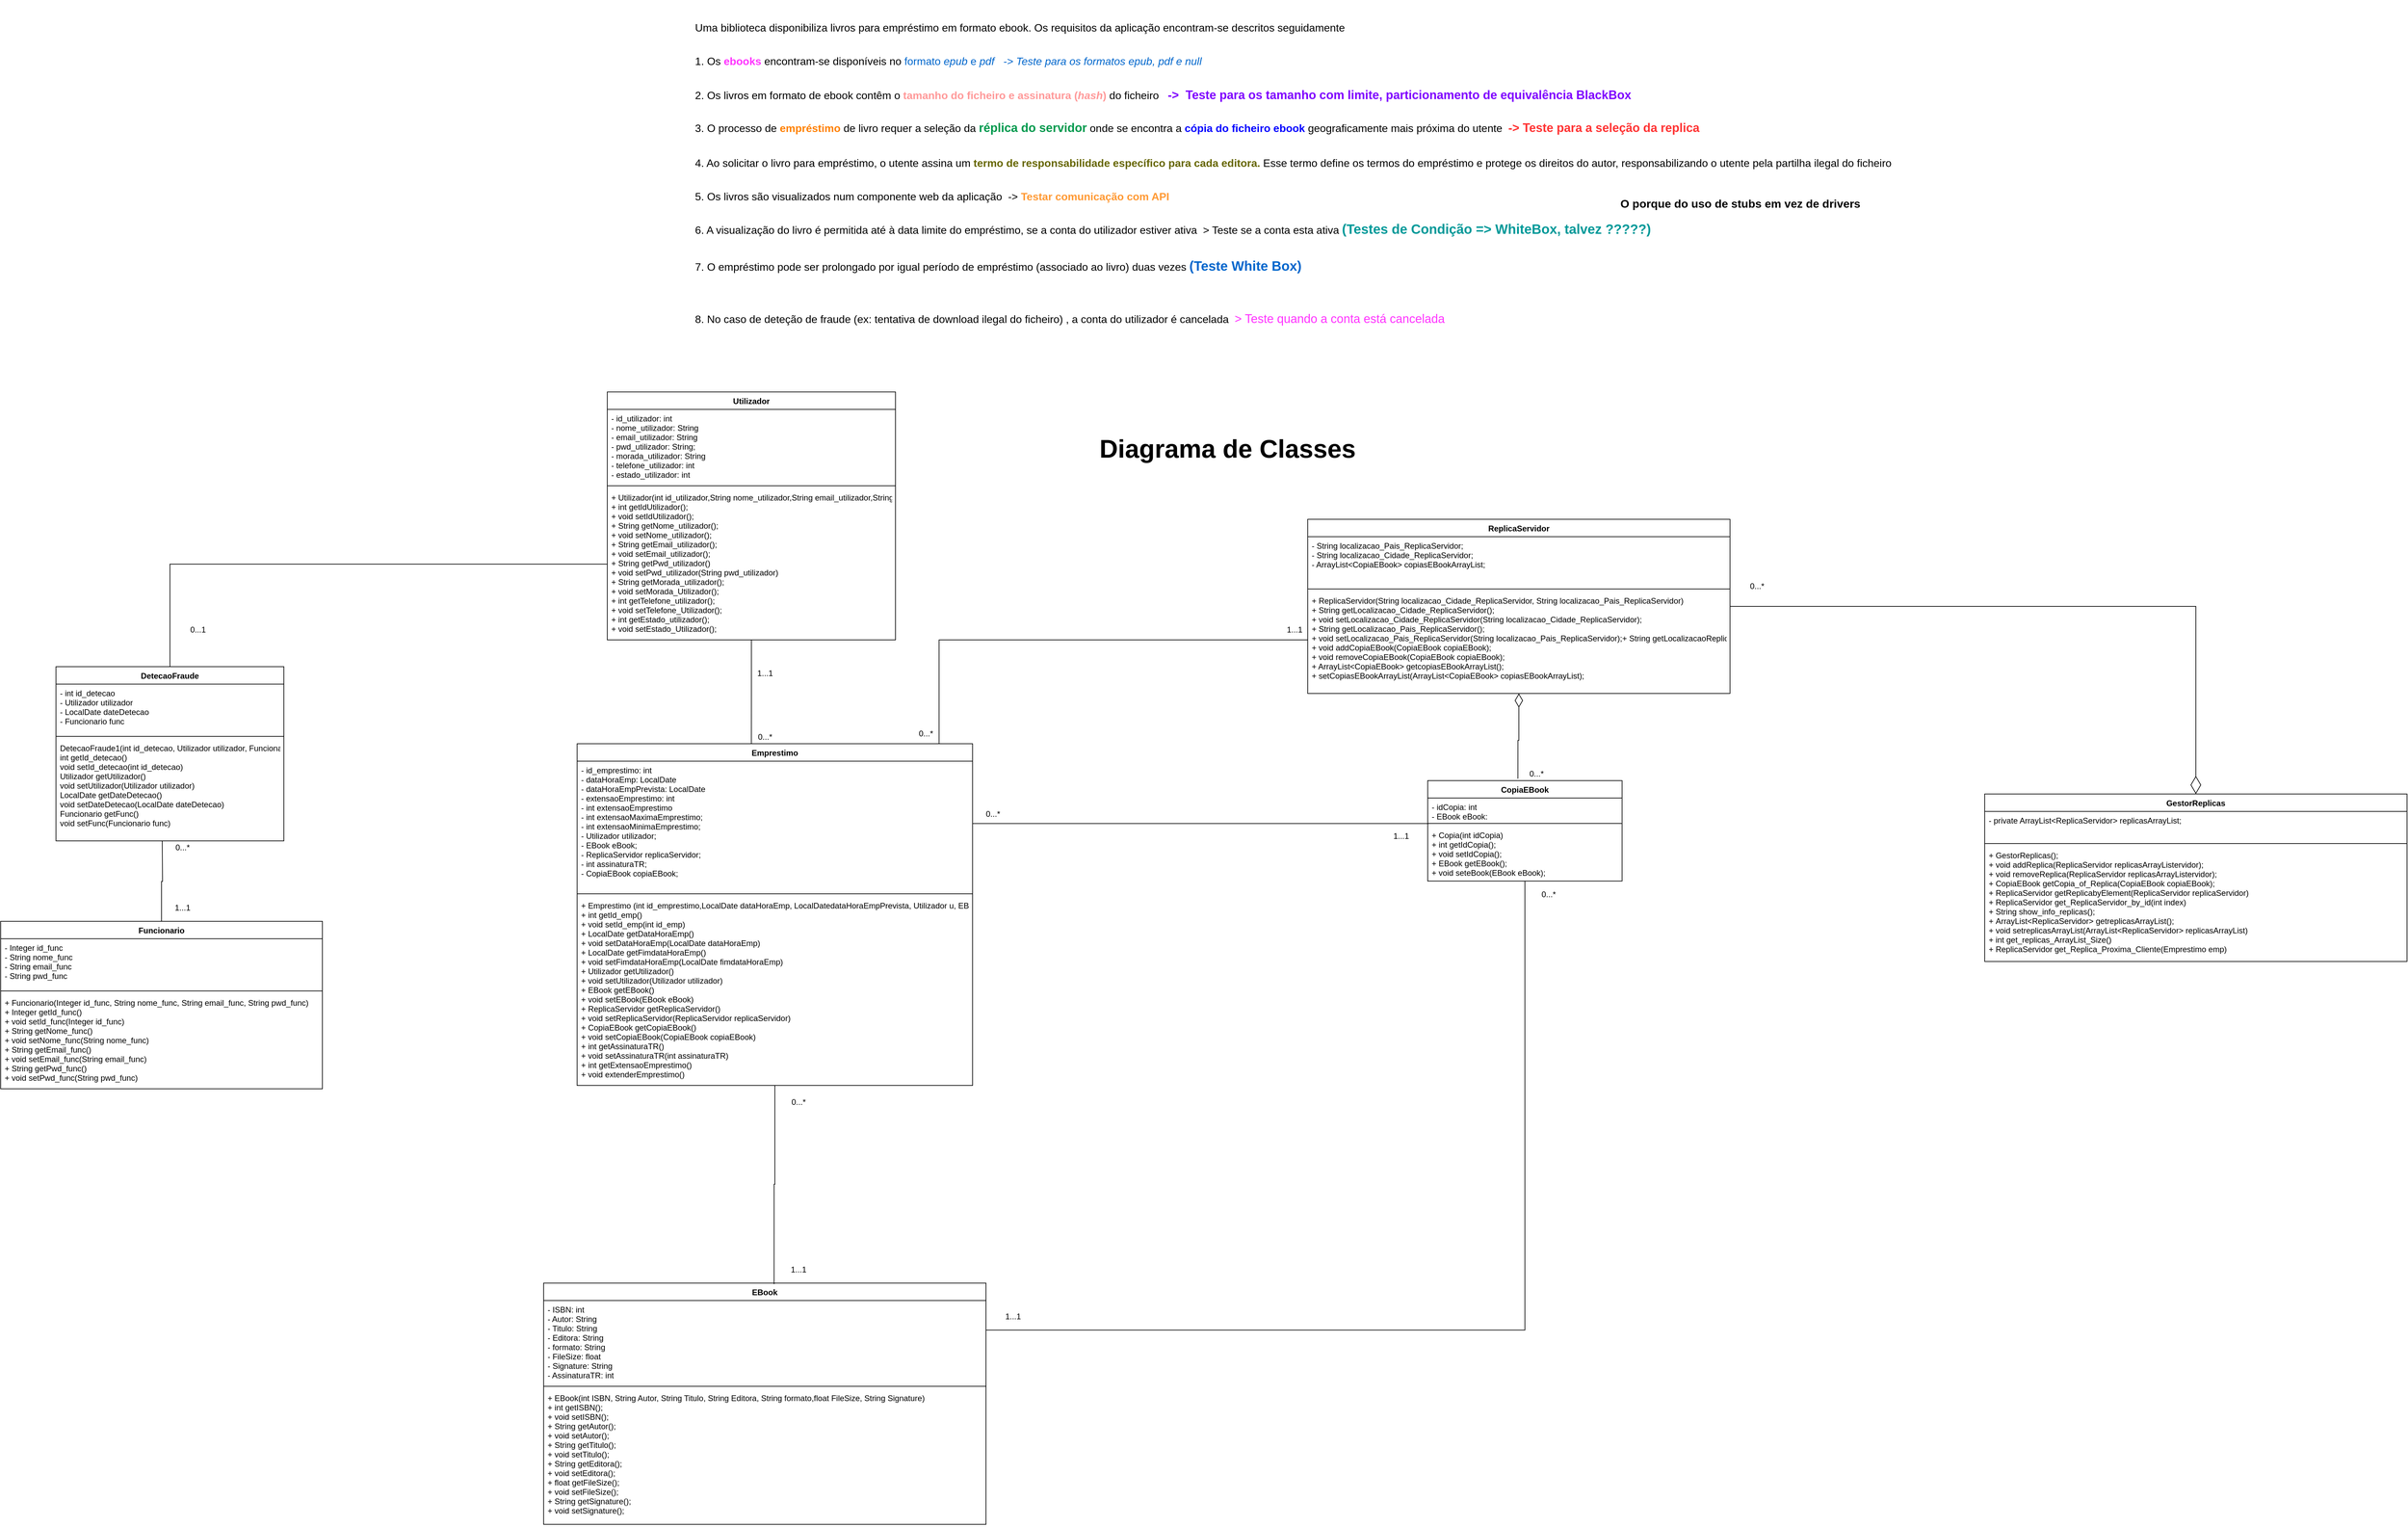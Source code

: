 <mxfile version="14.7.7" type="device" pages="2"><diagram id="e1P5OAuFYjS5_HMhGd5X" name="Diagrama_ES2"><mxGraphModel dx="1060" dy="1651" grid="1" gridSize="10" guides="1" tooltips="1" connect="1" arrows="1" fold="1" page="1" pageScale="1" pageWidth="827" pageHeight="1169" math="0" shadow="0"><root><mxCell id="2ADv_n3e7RuxznMd-BvN-0"/><mxCell id="2ADv_n3e7RuxznMd-BvN-1" parent="2ADv_n3e7RuxznMd-BvN-0"/><mxCell id="CU1xmpvul739WgURmn25-1" style="edgeStyle=orthogonalEdgeStyle;rounded=0;orthogonalLoop=1;jettySize=auto;html=1;entryX=0.586;entryY=0;entryDx=0;entryDy=0;entryPerimeter=0;endArrow=none;endFill=0;" parent="2ADv_n3e7RuxznMd-BvN-1" source="CU1xmpvul739WgURmn25-2" edge="1"><mxGeometry relative="1" as="geometry"><mxPoint x="1259.94" y="840" as="targetPoint"/></mxGeometry></mxCell><mxCell id="CU1xmpvul739WgURmn25-2" value="Utilizador" style="swimlane;fontStyle=1;align=center;verticalAlign=top;childLayout=stackLayout;horizontal=1;startSize=26;horizontalStack=0;resizeParent=1;resizeParentMax=0;resizeLast=0;collapsible=1;marginBottom=0;" parent="2ADv_n3e7RuxznMd-BvN-1" vertex="1"><mxGeometry x="1045" y="310" width="430" height="370" as="geometry"/></mxCell><mxCell id="CU1xmpvul739WgURmn25-3" value="- id_utilizador: int&#10;- nome_utilizador: String&#10;- email_utilizador: String&#10;- pwd_utilizador: String;&#10;- morada_utilizador: String&#10;- telefone_utilizador: int&#10;- estado_utilizador: int" style="text;strokeColor=none;fillColor=none;align=left;verticalAlign=top;spacingLeft=4;spacingRight=4;overflow=hidden;rotatable=0;points=[[0,0.5],[1,0.5]];portConstraint=eastwest;" parent="CU1xmpvul739WgURmn25-2" vertex="1"><mxGeometry y="26" width="430" height="110" as="geometry"/></mxCell><mxCell id="CU1xmpvul739WgURmn25-4" value="" style="line;strokeWidth=1;fillColor=none;align=left;verticalAlign=middle;spacingTop=-1;spacingLeft=3;spacingRight=3;rotatable=0;labelPosition=right;points=[];portConstraint=eastwest;" parent="CU1xmpvul739WgURmn25-2" vertex="1"><mxGeometry y="136" width="430" height="8" as="geometry"/></mxCell><mxCell id="CU1xmpvul739WgURmn25-5" value="+ Utilizador(int id_utilizador,String nome_utilizador,String email_utilizador,String morada_utilizador,String telefone_utilizador, String estado_utilizador)&#10;+ int getIdUtilizador();&#10;+ void setIdUtilizador();&#10;+ String getNome_utilizador();&#10;+ void setNome_utilizador();&#10;+ String getEmail_utilizador();&#10;+ void setEmail_utilizador();&#10;+ String getPwd_utilizador()&#10;+ void setPwd_utilizador(String pwd_utilizador)&#10;+ String getMorada_utilizador();&#10;+ void setMorada_Utilizador();&#10;+ int getTelefone_utilizador();&#10;+ void setTelefone_Utilizador();&#10;+ int getEstado_utilizador();&#10;+ void setEstado_Utilizador();" style="text;strokeColor=none;fillColor=none;align=left;verticalAlign=top;spacingLeft=4;spacingRight=4;overflow=hidden;rotatable=0;points=[[0,0.5],[1,0.5]];portConstraint=eastwest;" parent="CU1xmpvul739WgURmn25-2" vertex="1"><mxGeometry y="144" width="430" height="226" as="geometry"/></mxCell><mxCell id="CU1xmpvul739WgURmn25-20" value="EBook" style="swimlane;fontStyle=1;align=center;verticalAlign=top;childLayout=stackLayout;horizontal=1;startSize=26;horizontalStack=0;resizeParent=1;resizeParentMax=0;resizeLast=0;collapsible=1;marginBottom=0;" parent="2ADv_n3e7RuxznMd-BvN-1" vertex="1"><mxGeometry x="950" y="1640" width="660" height="360" as="geometry"/></mxCell><mxCell id="CU1xmpvul739WgURmn25-21" value="- ISBN: int&#10;- Autor: String&#10;- Titulo: String&#10;- Editora: String&#10;- formato: String&#10;- FileSize: float&#10;- Signature: String&#10;- AssinaturaTR: int" style="text;strokeColor=none;fillColor=none;align=left;verticalAlign=top;spacingLeft=4;spacingRight=4;overflow=hidden;rotatable=0;points=[[0,0.5],[1,0.5]];portConstraint=eastwest;" parent="CU1xmpvul739WgURmn25-20" vertex="1"><mxGeometry y="26" width="660" height="124" as="geometry"/></mxCell><mxCell id="CU1xmpvul739WgURmn25-22" value="" style="line;strokeWidth=1;fillColor=none;align=left;verticalAlign=middle;spacingTop=-1;spacingLeft=3;spacingRight=3;rotatable=0;labelPosition=right;points=[];portConstraint=eastwest;" parent="CU1xmpvul739WgURmn25-20" vertex="1"><mxGeometry y="150" width="660" height="8" as="geometry"/></mxCell><mxCell id="CU1xmpvul739WgURmn25-23" value="+ EBook(int ISBN, String Autor, String Titulo, String Editora, String formato,float FileSize, String Signature)&#10;+ int getISBN();&#10;+ void setISBN();&#10;+ String getAutor();&#10;+ void setAutor();&#10;+ String getTitulo();&#10;+ void setTitulo();&#10;+ String getEditora();&#10;+ void setEditora();&#10;+ float getFileSize();&#10;+ void setFileSize();&#10;+ String getSignature();&#10;+ void setSignature();&#10;&#10;&#10;&#10;" style="text;strokeColor=none;fillColor=none;align=left;verticalAlign=top;spacingLeft=4;spacingRight=4;overflow=hidden;rotatable=0;points=[[0,0.5],[1,0.5]];portConstraint=eastwest;" parent="CU1xmpvul739WgURmn25-20" vertex="1"><mxGeometry y="158" width="660" height="202" as="geometry"/></mxCell><mxCell id="Td7aj_Z_EZ06aN8qTs3b-18" style="edgeStyle=orthogonalEdgeStyle;rounded=0;orthogonalLoop=1;jettySize=auto;html=1;entryX=0.006;entryY=-0.047;entryDx=0;entryDy=0;entryPerimeter=0;endArrow=none;endFill=0;" parent="2ADv_n3e7RuxznMd-BvN-1" source="CU1xmpvul739WgURmn25-27" target="gcOUKQfUCoY4BoU-4Y7J-3" edge="1"><mxGeometry relative="1" as="geometry"><Array as="points"><mxPoint x="2134" y="955"/></Array></mxGeometry></mxCell><mxCell id="Td7aj_Z_EZ06aN8qTs3b-19" style="edgeStyle=orthogonalEdgeStyle;rounded=0;orthogonalLoop=1;jettySize=auto;html=1;entryX=0.521;entryY=0.004;entryDx=0;entryDy=0;entryPerimeter=0;endArrow=none;endFill=0;" parent="2ADv_n3e7RuxznMd-BvN-1" source="CU1xmpvul739WgURmn25-27" target="CU1xmpvul739WgURmn25-20" edge="1"><mxGeometry relative="1" as="geometry"/></mxCell><mxCell id="raOOwdnyjhGO9Z-qa5pz-0" style="edgeStyle=orthogonalEdgeStyle;rounded=0;orthogonalLoop=1;jettySize=auto;html=1;entryX=0;entryY=0.024;entryDx=0;entryDy=0;entryPerimeter=0;startArrow=none;startFill=0;endArrow=none;endFill=0;startSize=18;endSize=18;" parent="2ADv_n3e7RuxznMd-BvN-1" source="CU1xmpvul739WgURmn25-27" target="gcOUKQfUCoY4BoU-4Y7J-13" edge="1"><mxGeometry relative="1" as="geometry"><Array as="points"><mxPoint x="1540" y="680"/></Array></mxGeometry></mxCell><mxCell id="CU1xmpvul739WgURmn25-27" value="Emprestimo" style="swimlane;fontStyle=1;align=center;verticalAlign=top;childLayout=stackLayout;horizontal=1;startSize=26;horizontalStack=0;resizeParent=1;resizeParentMax=0;resizeLast=0;collapsible=1;marginBottom=0;" parent="2ADv_n3e7RuxznMd-BvN-1" vertex="1"><mxGeometry x="1000" y="835" width="590" height="510" as="geometry"/></mxCell><mxCell id="CU1xmpvul739WgURmn25-28" value="- id_emprestimo: int&#10;- dataHoraEmp: LocalDate&#10;- dataHoraEmpPrevista: LocalDate&#10;- extensaoEmprestimo: int&#10;- int extensaoEmprestimo&#10;- int extensaoMaximaEmprestimo;&#10;- int extensaoMinimaEmprestimo;&#10;- Utilizador utilizador;&#10;- EBook eBook;&#10;- ReplicaServidor replicaServidor;&#10;- int assinaturaTR;&#10;- CopiaEBook copiaEBook;" style="text;strokeColor=none;fillColor=none;align=left;verticalAlign=top;spacingLeft=4;spacingRight=4;overflow=hidden;rotatable=0;points=[[0,0.5],[1,0.5]];portConstraint=eastwest;" parent="CU1xmpvul739WgURmn25-27" vertex="1"><mxGeometry y="26" width="590" height="194" as="geometry"/></mxCell><mxCell id="CU1xmpvul739WgURmn25-29" value="" style="line;strokeWidth=1;fillColor=none;align=left;verticalAlign=middle;spacingTop=-1;spacingLeft=3;spacingRight=3;rotatable=0;labelPosition=right;points=[];portConstraint=eastwest;" parent="CU1xmpvul739WgURmn25-27" vertex="1"><mxGeometry y="220" width="590" height="8" as="geometry"/></mxCell><mxCell id="CU1xmpvul739WgURmn25-30" value="+ Emprestimo (int id_emprestimo,LocalDate dataHoraEmp, LocalDatedataHoraEmpPrevista, Utilizador u, EBook ebook, int assinaturaTR)&#10;+ int getId_emp()&#10;+ void setId_emp(int id_emp)&#10;+ LocalDate getDataHoraEmp()&#10;+ void setDataHoraEmp(LocalDate dataHoraEmp)&#10;+ LocalDate getFimdataHoraEmp()&#10;+ void setFimdataHoraEmp(LocalDate fimdataHoraEmp)&#10;+ Utilizador getUtilizador()&#10;+ void setUtilizador(Utilizador utilizador)&#10;+ EBook getEBook()&#10;+ void setEBook(EBook eBook)&#10;+ ReplicaServidor getReplicaServidor()&#10;+ void setReplicaServidor(ReplicaServidor replicaServidor)&#10;+ CopiaEBook getCopiaEBook()&#10;+ void setCopiaEBook(CopiaEBook copiaEBook)&#10;+ int getAssinaturaTR()&#10;+ void setAssinaturaTR(int assinaturaTR)&#10;+ int getExtensaoEmprestimo()&#10;+ void extenderEmprestimo()" style="text;strokeColor=none;fillColor=none;align=left;verticalAlign=top;spacingLeft=4;spacingRight=4;overflow=hidden;rotatable=0;points=[[0,0.5],[1,0.5]];portConstraint=eastwest;" parent="CU1xmpvul739WgURmn25-27" vertex="1"><mxGeometry y="228" width="590" height="282" as="geometry"/></mxCell><mxCell id="CU1xmpvul739WgURmn25-61" value="1...1" style="text;html=1;align=center;verticalAlign=middle;resizable=0;points=[];autosize=1;strokeColor=none;" parent="2ADv_n3e7RuxznMd-BvN-1" vertex="1"><mxGeometry x="1260" y="720" width="40" height="20" as="geometry"/></mxCell><mxCell id="CU1xmpvul739WgURmn25-62" value="0...*" style="text;html=1;align=center;verticalAlign=middle;resizable=0;points=[];autosize=1;strokeColor=none;" parent="2ADv_n3e7RuxznMd-BvN-1" vertex="1"><mxGeometry x="1260" y="815" width="40" height="20" as="geometry"/></mxCell><mxCell id="CU1xmpvul739WgURmn25-81" value="&lt;font size=&quot;1&quot;&gt;&lt;b style=&quot;font-size: 38px&quot;&gt;Diagrama de Classes&lt;/b&gt;&lt;/font&gt;" style="text;html=1;align=center;verticalAlign=middle;resizable=0;points=[];autosize=1;strokeColor=none;" parent="2ADv_n3e7RuxznMd-BvN-1" vertex="1"><mxGeometry x="1770" y="380" width="400" height="30" as="geometry"/></mxCell><mxCell id="CU1xmpvul739WgURmn25-92" value="&lt;p style=&quot;text-align: justify ; font-family: &amp;#34;nunito&amp;#34; , sans-serif ; padding-top: 15px ; font-size: medium&quot;&gt;Uma biblioteca disponibiliza livros para empréstimo em formato ebook. Os requisitos da aplicação encontram-se descritos seguidamente&lt;/p&gt;&lt;p style=&quot;text-align: justify ; font-family: &amp;#34;nunito&amp;#34; , sans-serif ; padding-top: 15px ; font-size: medium&quot;&gt;1. Os &lt;b&gt;&lt;font color=&quot;#ff33ff&quot;&gt;ebooks &lt;/font&gt;&lt;/b&gt;encontram-se disponíveis no &lt;font color=&quot;#0066cc&quot;&gt;formato&amp;nbsp;&lt;em style=&quot;text-align: center&quot;&gt;epub&lt;/em&gt;&amp;nbsp;e&amp;nbsp;&lt;em style=&quot;text-align: center&quot;&gt;pdf&amp;nbsp; &amp;nbsp;-&amp;gt; Teste para os formatos epub, pdf e null&lt;/em&gt;&lt;/font&gt;&lt;/p&gt;&lt;p style=&quot;text-align: justify ; font-family: &amp;#34;nunito&amp;#34; , sans-serif ; padding-top: 15px&quot;&gt;&lt;font size=&quot;3&quot;&gt;2. Os livros em formato de ebook contêm o&lt;/font&gt;&lt;font color=&quot;#ff9999&quot; style=&quot;font-size: medium&quot;&gt;&lt;b&gt; tamanho do ficheiro e assinatura (&lt;em style=&quot;text-align: center&quot;&gt;hash&lt;/em&gt;)&lt;/b&gt;&lt;/font&gt;&lt;font size=&quot;3&quot;&gt; do ficheiro&amp;nbsp; &amp;nbsp;&lt;/font&gt;&lt;font size=&quot;1&quot; color=&quot;#7f00ff&quot;&gt;&lt;b style=&quot;font-size: 18px&quot;&gt;-&amp;gt;&amp;nbsp; Teste para os tamanho com limite, particionamento de equivalência BlackBox&amp;nbsp;&lt;/b&gt;&lt;/font&gt;&lt;/p&gt;&lt;p style=&quot;text-align: justify ; padding-top: 15px&quot;&gt;&lt;font size=&quot;3&quot; style=&quot;font-family: &amp;#34;nunito&amp;#34; , sans-serif&quot;&gt;3. O processo de &lt;b&gt;&lt;font color=&quot;#ff8000&quot;&gt;empréstimo &lt;/font&gt;&lt;/b&gt;de livro requer a seleção da &lt;/font&gt;&lt;b style=&quot;font-family: &amp;#34;nunito&amp;#34; , sans-serif&quot;&gt;&lt;font style=&quot;font-size: 18px&quot; color=&quot;#00994d&quot;&gt;réplica do servidor&lt;/font&gt;&lt;/b&gt;&lt;font size=&quot;3&quot; style=&quot;font-family: &amp;#34;nunito&amp;#34; , sans-serif&quot;&gt; onde se encontra a &lt;/font&gt;&lt;b style=&quot;font-family: &amp;#34;nunito&amp;#34; , sans-serif ; font-size: medium&quot;&gt;&lt;font color=&quot;#0000ff&quot;&gt;cópia do ficheiro ebook&lt;/font&gt;&lt;/b&gt;&lt;font face=&quot;nunito, sans-serif&quot;&gt;&lt;font size=&quot;3&quot;&gt; geograficamente mais próxima do utente&amp;nbsp; &lt;/font&gt;&lt;font color=&quot;#ff3333&quot; size=&quot;1&quot;&gt;&lt;b style=&quot;font-size: 18px&quot;&gt;-&amp;gt; Teste para a seleção&amp;nbsp;da replica&lt;/b&gt;&lt;/font&gt;&lt;/font&gt;&lt;/p&gt;&lt;p style=&quot;text-align: justify ; font-family: &amp;#34;nunito&amp;#34; , sans-serif ; padding-top: 15px ; font-size: medium&quot;&gt;4. Ao solicitar o livro para empréstimo, o utente assina um &lt;b&gt;&lt;font color=&quot;#666600&quot;&gt;termo de responsabilidade específico para cada editora.&lt;/font&gt;&lt;/b&gt;&amp;nbsp;&lt;span&gt;Esse termo define os termos do empréstimo e protege os direitos do autor, responsabilizando o utente pela partilha ilegal do ficheiro&lt;/span&gt;&lt;/p&gt;&lt;p style=&quot;text-align: justify ; padding-top: 15px&quot;&gt;&lt;font face=&quot;nunito, sans-serif&quot; size=&quot;3&quot;&gt;5. Os livros são visualizados num componente web da aplicação&amp;nbsp; -&amp;gt; &lt;/font&gt;&lt;font color=&quot;#ff9933&quot;&gt;&lt;font face=&quot;nunito, sans-serif&quot; size=&quot;3&quot;&gt;&lt;b&gt;Testar comunicação&amp;nbsp;com API&lt;/b&gt;&lt;/font&gt;&lt;/font&gt;&lt;/p&gt;&lt;p style=&quot;text-align: justify ; padding-top: 15px&quot;&gt;&lt;font size=&quot;3&quot; style=&quot;font-family: &amp;#34;nunito&amp;#34; , sans-serif&quot;&gt;6. A visualização do livro é permitida até à data limite do empréstimo, se a conta do utilizador estiver ativa&amp;nbsp; &amp;gt; Teste se a conta esta ativa&amp;nbsp;&lt;/font&gt;&lt;font color=&quot;#009999&quot;&gt;&lt;span style=&quot;font-family: &amp;#34;nunito&amp;#34; , sans-serif ; font-size: 20px&quot;&gt;&lt;b&gt;(Testes de &lt;/b&gt;&lt;/span&gt;&lt;font face=&quot;nunito, sans-serif&quot;&gt;&lt;span style=&quot;font-size: 20px&quot;&gt;&lt;b&gt;Condição =&amp;gt; WhiteBox, talvez ?????&lt;/b&gt;&lt;/span&gt;&lt;/font&gt;&lt;span style=&quot;font-family: &amp;#34;nunito&amp;#34; , sans-serif ; font-size: 20px&quot;&gt;&lt;b&gt;)&lt;/b&gt;&lt;/span&gt;&lt;/font&gt;&lt;/p&gt;&lt;p style=&quot;text-align: justify ; font-family: &amp;#34;nunito&amp;#34; , sans-serif ; padding-top: 15px ; font-size: medium&quot;&gt;7. O empréstimo pode ser prolongado por igual período de empréstimo (associado ao livro) duas vezes &lt;font color=&quot;#0066cc&quot; style=&quot;font-size: 20px&quot;&gt;&lt;b&gt;(Teste White Box)&lt;/b&gt;&lt;/font&gt;&lt;/p&gt;&lt;br&gt;&lt;p style=&quot;text-align: justify ; font-family: &amp;#34;nunito&amp;#34; , sans-serif ; padding-top: 15px&quot;&gt;&lt;font size=&quot;3&quot;&gt;8. No caso de deteção de fraude (ex: tentativa de download ilegal do ficheiro) , a conta do utilizador é cancelada&amp;nbsp; &lt;/font&gt;&lt;font color=&quot;#ff33ff&quot; style=&quot;font-size: 18px&quot;&gt;&amp;gt; Teste quando a conta está cancelada&lt;/font&gt;&lt;/p&gt;" style="text;html=1;align=center;verticalAlign=middle;resizable=0;points=[];autosize=1;strokeColor=none;" parent="2ADv_n3e7RuxznMd-BvN-1" vertex="1"><mxGeometry x="1168" y="-250" width="1800" height="450" as="geometry"/></mxCell><mxCell id="Td7aj_Z_EZ06aN8qTs3b-17" style="edgeStyle=orthogonalEdgeStyle;rounded=0;orthogonalLoop=1;jettySize=auto;html=1;entryX=1;entryY=0.356;entryDx=0;entryDy=0;entryPerimeter=0;endArrow=none;endFill=0;" parent="2ADv_n3e7RuxznMd-BvN-1" source="gcOUKQfUCoY4BoU-4Y7J-0" target="CU1xmpvul739WgURmn25-21" edge="1"><mxGeometry relative="1" as="geometry"/></mxCell><mxCell id="gcOUKQfUCoY4BoU-4Y7J-0" value="CopiaEBook" style="swimlane;fontStyle=1;align=center;verticalAlign=top;childLayout=stackLayout;horizontal=1;startSize=26;horizontalStack=0;resizeParent=1;resizeParentMax=0;resizeLast=0;collapsible=1;marginBottom=0;" parent="2ADv_n3e7RuxznMd-BvN-1" vertex="1"><mxGeometry x="2269" y="890" width="290" height="150" as="geometry"/></mxCell><mxCell id="gcOUKQfUCoY4BoU-4Y7J-1" value="- idCopia: int&#10;- EBook eBook:" style="text;strokeColor=none;fillColor=none;align=left;verticalAlign=top;spacingLeft=4;spacingRight=4;overflow=hidden;rotatable=0;points=[[0,0.5],[1,0.5]];portConstraint=eastwest;" parent="gcOUKQfUCoY4BoU-4Y7J-0" vertex="1"><mxGeometry y="26" width="290" height="34" as="geometry"/></mxCell><mxCell id="gcOUKQfUCoY4BoU-4Y7J-2" value="" style="line;strokeWidth=1;fillColor=none;align=left;verticalAlign=middle;spacingTop=-1;spacingLeft=3;spacingRight=3;rotatable=0;labelPosition=right;points=[];portConstraint=eastwest;" parent="gcOUKQfUCoY4BoU-4Y7J-0" vertex="1"><mxGeometry y="60" width="290" height="8" as="geometry"/></mxCell><mxCell id="gcOUKQfUCoY4BoU-4Y7J-3" value="+ Copia(int idCopia)&#10;+ int getIdCopia();&#10;+ void setIdCopia();&#10;+ EBook getEBook();&#10;+ void seteBook(EBook eBook);&#10;&#10;" style="text;strokeColor=none;fillColor=none;align=left;verticalAlign=top;spacingLeft=4;spacingRight=4;overflow=hidden;rotatable=0;points=[[0,0.5],[1,0.5]];portConstraint=eastwest;" parent="gcOUKQfUCoY4BoU-4Y7J-0" vertex="1"><mxGeometry y="68" width="290" height="82" as="geometry"/></mxCell><mxCell id="FLUBurAlCHTW0f0f6RbY-8" style="edgeStyle=orthogonalEdgeStyle;rounded=0;orthogonalLoop=1;jettySize=auto;html=1;entryX=0.464;entryY=-0.018;entryDx=0;entryDy=0;entryPerimeter=0;endArrow=none;endFill=0;startArrow=diamondThin;startFill=0;endSize=18;startSize=18;" parent="2ADv_n3e7RuxznMd-BvN-1" source="gcOUKQfUCoY4BoU-4Y7J-10" target="gcOUKQfUCoY4BoU-4Y7J-0" edge="1"><mxGeometry relative="1" as="geometry"/></mxCell><mxCell id="3jXGTM6oIbsfFtT2gLZR-4" style="edgeStyle=orthogonalEdgeStyle;rounded=0;orthogonalLoop=1;jettySize=auto;html=1;endArrow=diamondThin;endFill=0;endSize=24;" parent="2ADv_n3e7RuxznMd-BvN-1" source="gcOUKQfUCoY4BoU-4Y7J-10" target="3jXGTM6oIbsfFtT2gLZR-0" edge="1"><mxGeometry relative="1" as="geometry"/></mxCell><mxCell id="gcOUKQfUCoY4BoU-4Y7J-10" value="ReplicaServidor" style="swimlane;fontStyle=1;align=center;verticalAlign=top;childLayout=stackLayout;horizontal=1;startSize=26;horizontalStack=0;resizeParent=1;resizeParentMax=0;resizeLast=0;collapsible=1;marginBottom=0;" parent="2ADv_n3e7RuxznMd-BvN-1" vertex="1"><mxGeometry x="2090" y="500" width="630" height="260" as="geometry"/></mxCell><mxCell id="gcOUKQfUCoY4BoU-4Y7J-11" value="- String localizacao_Pais_ReplicaServidor;&#10;- String localizacao_Cidade_ReplicaServidor;&#10;- ArrayList&lt;CopiaEBook&gt; copiasEBookArrayList;" style="text;strokeColor=none;fillColor=none;align=left;verticalAlign=top;spacingLeft=4;spacingRight=4;overflow=hidden;rotatable=0;points=[[0,0.5],[1,0.5]];portConstraint=eastwest;" parent="gcOUKQfUCoY4BoU-4Y7J-10" vertex="1"><mxGeometry y="26" width="630" height="74" as="geometry"/></mxCell><mxCell id="gcOUKQfUCoY4BoU-4Y7J-12" value="" style="line;strokeWidth=1;fillColor=none;align=left;verticalAlign=middle;spacingTop=-1;spacingLeft=3;spacingRight=3;rotatable=0;labelPosition=right;points=[];portConstraint=eastwest;" parent="gcOUKQfUCoY4BoU-4Y7J-10" vertex="1"><mxGeometry y="100" width="630" height="8" as="geometry"/></mxCell><mxCell id="gcOUKQfUCoY4BoU-4Y7J-13" value="+ ReplicaServidor(String localizacao_Cidade_ReplicaServidor, String localizacao_Pais_ReplicaServidor)&#10;+ String getLocalizacao_Cidade_ReplicaServidor();&#10;+ void setLocalizacao_Cidade_ReplicaServidor(String localizacao_Cidade_ReplicaServidor);&#10;+ String getLocalizacao_Pais_ReplicaServidor();&#10;+ void setLocalizacao_Pais_ReplicaServidor(String localizacao_Pais_ReplicaServidor);+ String getLocalizacaoReplica();&#10;+ void addCopiaEBook(CopiaEBook copiaEBook);&#10;+ void removeCopiaEBook(CopiaEBook copiaEBook);&#10;+ ArrayList&lt;CopiaEBook&gt; getcopiasEBookArrayList();&#10;+ setCopiasEBookArrayList(ArrayList&lt;CopiaEBook&gt; copiasEBookArrayList);" style="text;strokeColor=none;fillColor=none;align=left;verticalAlign=top;spacingLeft=4;spacingRight=4;overflow=hidden;rotatable=0;points=[[0,0.5],[1,0.5]];portConstraint=eastwest;" parent="gcOUKQfUCoY4BoU-4Y7J-10" vertex="1"><mxGeometry y="108" width="630" height="152" as="geometry"/></mxCell><mxCell id="Xzm6vQVqPC9_MhhNiHt_-24" value="&lt;font style=&quot;font-size: 17px&quot;&gt;&lt;b&gt;O porque do uso de stubs em vez de drivers&lt;/b&gt;&lt;/font&gt;" style="text;html=1;align=center;verticalAlign=middle;resizable=0;points=[];autosize=1;strokeColor=none;" parent="2ADv_n3e7RuxznMd-BvN-1" vertex="1"><mxGeometry x="2550" y="20" width="370" height="20" as="geometry"/></mxCell><mxCell id="WWpGv1HSsnG7CVvMwlbf-0" value="0...*" style="text;html=1;align=center;verticalAlign=middle;resizable=0;points=[];autosize=1;strokeColor=none;" parent="2ADv_n3e7RuxznMd-BvN-1" vertex="1"><mxGeometry x="1310" y="1360" width="40" height="20" as="geometry"/></mxCell><mxCell id="WWpGv1HSsnG7CVvMwlbf-1" value="1...1" style="text;html=1;align=center;verticalAlign=middle;resizable=0;points=[];autosize=1;strokeColor=none;" parent="2ADv_n3e7RuxznMd-BvN-1" vertex="1"><mxGeometry x="1310" y="1610" width="40" height="20" as="geometry"/></mxCell><mxCell id="WWpGv1HSsnG7CVvMwlbf-2" value="0...*" style="text;html=1;align=center;verticalAlign=middle;resizable=0;points=[];autosize=1;strokeColor=none;" parent="2ADv_n3e7RuxznMd-BvN-1" vertex="1"><mxGeometry x="1600" y="930" width="40" height="20" as="geometry"/></mxCell><mxCell id="WWpGv1HSsnG7CVvMwlbf-3" value="1...1" style="text;html=1;align=center;verticalAlign=middle;resizable=0;points=[];autosize=1;strokeColor=none;" parent="2ADv_n3e7RuxznMd-BvN-1" vertex="1"><mxGeometry x="2209" y="963" width="40" height="20" as="geometry"/></mxCell><mxCell id="R-Bx9zFD0DkiNF9AnOrK-0" value="0...*" style="text;html=1;align=center;verticalAlign=middle;resizable=0;points=[];autosize=1;strokeColor=none;" parent="2ADv_n3e7RuxznMd-BvN-1" vertex="1"><mxGeometry x="2411" y="870" width="40" height="20" as="geometry"/></mxCell><mxCell id="raOOwdnyjhGO9Z-qa5pz-1" value="0...*" style="text;html=1;align=center;verticalAlign=middle;resizable=0;points=[];autosize=1;strokeColor=none;" parent="2ADv_n3e7RuxznMd-BvN-1" vertex="1"><mxGeometry x="1500" y="810" width="40" height="20" as="geometry"/></mxCell><mxCell id="raOOwdnyjhGO9Z-qa5pz-2" value="1...1" style="text;html=1;align=center;verticalAlign=middle;resizable=0;points=[];autosize=1;strokeColor=none;" parent="2ADv_n3e7RuxznMd-BvN-1" vertex="1"><mxGeometry x="2050" y="655" width="40" height="20" as="geometry"/></mxCell><mxCell id="9o7abcgLdIEkXVv_KSG3-2" value="0...*" style="text;html=1;align=center;verticalAlign=middle;resizable=0;points=[];autosize=1;strokeColor=none;" parent="2ADv_n3e7RuxznMd-BvN-1" vertex="1"><mxGeometry x="2429" y="1050" width="40" height="20" as="geometry"/></mxCell><mxCell id="9o7abcgLdIEkXVv_KSG3-3" value="1...1" style="text;html=1;align=center;verticalAlign=middle;resizable=0;points=[];autosize=1;strokeColor=none;" parent="2ADv_n3e7RuxznMd-BvN-1" vertex="1"><mxGeometry x="1630" y="1680" width="40" height="20" as="geometry"/></mxCell><mxCell id="3jXGTM6oIbsfFtT2gLZR-0" value="GestorReplicas" style="swimlane;fontStyle=1;align=center;verticalAlign=top;childLayout=stackLayout;horizontal=1;startSize=26;horizontalStack=0;resizeParent=1;resizeParentMax=0;resizeLast=0;collapsible=1;marginBottom=0;" parent="2ADv_n3e7RuxznMd-BvN-1" vertex="1"><mxGeometry x="3100" y="910" width="630" height="250" as="geometry"/></mxCell><mxCell id="3jXGTM6oIbsfFtT2gLZR-1" value="- private ArrayList&lt;ReplicaServidor&gt; replicasArrayList;" style="text;strokeColor=none;fillColor=none;align=left;verticalAlign=top;spacingLeft=4;spacingRight=4;overflow=hidden;rotatable=0;points=[[0,0.5],[1,0.5]];portConstraint=eastwest;" parent="3jXGTM6oIbsfFtT2gLZR-0" vertex="1"><mxGeometry y="26" width="630" height="44" as="geometry"/></mxCell><mxCell id="3jXGTM6oIbsfFtT2gLZR-2" value="" style="line;strokeWidth=1;fillColor=none;align=left;verticalAlign=middle;spacingTop=-1;spacingLeft=3;spacingRight=3;rotatable=0;labelPosition=right;points=[];portConstraint=eastwest;" parent="3jXGTM6oIbsfFtT2gLZR-0" vertex="1"><mxGeometry y="70" width="630" height="8" as="geometry"/></mxCell><mxCell id="3jXGTM6oIbsfFtT2gLZR-3" value="+ GestorReplicas();&#10;+ void addReplica(ReplicaServidor replicasArrayListervidor);&#10;+ void removeReplica(ReplicaServidor replicasArrayListervidor);&#10;+ CopiaEBook getCopia_of_Replica(CopiaEBook copiaEBook);&#10;+ ReplicaServidor getReplicabyElement(ReplicaServidor replicaServidor)&#10;+ ReplicaServidor get_ReplicaServidor_by_id(int index)&#10;+ String show_info_replicas();&#10;+ ArrayList&lt;ReplicaServidor&gt; getreplicasArrayList();&#10;+ void setreplicasArrayList(ArrayList&lt;ReplicaServidor&gt; replicasArrayList)&#10;+ int get_replicas_ArrayList_Size()&#10;+ ReplicaServidor get_Replica_Proxima_Cliente(Emprestimo emp)&#10;" style="text;strokeColor=none;fillColor=none;align=left;verticalAlign=top;spacingLeft=4;spacingRight=4;overflow=hidden;rotatable=0;points=[[0,0.5],[1,0.5]];portConstraint=eastwest;" parent="3jXGTM6oIbsfFtT2gLZR-0" vertex="1"><mxGeometry y="78" width="630" height="172" as="geometry"/></mxCell><mxCell id="3jXGTM6oIbsfFtT2gLZR-5" value="0...*" style="text;html=1;align=center;verticalAlign=middle;resizable=0;points=[];autosize=1;strokeColor=none;" parent="2ADv_n3e7RuxznMd-BvN-1" vertex="1"><mxGeometry x="2740" y="590" width="40" height="20" as="geometry"/></mxCell><mxCell id="du_eloqbIkSQDIha4bq3-13" style="edgeStyle=orthogonalEdgeStyle;rounded=0;orthogonalLoop=1;jettySize=auto;html=1;endArrow=none;endFill=0;" edge="1" parent="2ADv_n3e7RuxznMd-BvN-1" source="du_eloqbIkSQDIha4bq3-1" target="CU1xmpvul739WgURmn25-5"><mxGeometry relative="1" as="geometry"/></mxCell><mxCell id="du_eloqbIkSQDIha4bq3-1" value="DetecaoFraude" style="swimlane;fontStyle=1;align=center;verticalAlign=top;childLayout=stackLayout;horizontal=1;startSize=26;horizontalStack=0;resizeParent=1;resizeParentMax=0;resizeLast=0;collapsible=1;marginBottom=0;" vertex="1" parent="2ADv_n3e7RuxznMd-BvN-1"><mxGeometry x="222.5" y="720" width="340" height="260" as="geometry"/></mxCell><mxCell id="du_eloqbIkSQDIha4bq3-2" value="- int id_detecao&#10;- Utilizador utilizador&#10;- LocalDate dateDetecao&#10;- Funcionario func" style="text;strokeColor=none;fillColor=none;align=left;verticalAlign=top;spacingLeft=4;spacingRight=4;overflow=hidden;rotatable=0;points=[[0,0.5],[1,0.5]];portConstraint=eastwest;" vertex="1" parent="du_eloqbIkSQDIha4bq3-1"><mxGeometry y="26" width="340" height="74" as="geometry"/></mxCell><mxCell id="du_eloqbIkSQDIha4bq3-3" value="" style="line;strokeWidth=1;fillColor=none;align=left;verticalAlign=middle;spacingTop=-1;spacingLeft=3;spacingRight=3;rotatable=0;labelPosition=right;points=[];portConstraint=eastwest;" vertex="1" parent="du_eloqbIkSQDIha4bq3-1"><mxGeometry y="100" width="340" height="8" as="geometry"/></mxCell><mxCell id="du_eloqbIkSQDIha4bq3-4" value="DetecaoFraude1(int id_detecao, Utilizador utilizador, Funcionario func)&#10;int getId_detecao()&#10;void setId_detecao(int id_detecao)&#10;Utilizador getUtilizador()&#10;void setUtilizador(Utilizador utilizador)&#10;LocalDate getDateDetecao()&#10;void setDateDetecao(LocalDate dateDetecao)&#10;Funcionario getFunc()&#10;void setFunc(Funcionario func)" style="text;strokeColor=none;fillColor=none;align=left;verticalAlign=top;spacingLeft=4;spacingRight=4;overflow=hidden;rotatable=0;points=[[0,0.5],[1,0.5]];portConstraint=eastwest;" vertex="1" parent="du_eloqbIkSQDIha4bq3-1"><mxGeometry y="108" width="340" height="152" as="geometry"/></mxCell><mxCell id="du_eloqbIkSQDIha4bq3-5" style="edgeStyle=orthogonalEdgeStyle;rounded=0;orthogonalLoop=1;jettySize=auto;html=1;endArrow=none;endFill=0;" edge="1" parent="2ADv_n3e7RuxznMd-BvN-1" source="du_eloqbIkSQDIha4bq3-6"><mxGeometry relative="1" as="geometry"><mxPoint x="381" y="980" as="targetPoint"/></mxGeometry></mxCell><mxCell id="du_eloqbIkSQDIha4bq3-6" value="Funcionario" style="swimlane;fontStyle=1;align=center;verticalAlign=top;childLayout=stackLayout;horizontal=1;startSize=26;horizontalStack=0;resizeParent=1;resizeParentMax=0;resizeLast=0;collapsible=1;marginBottom=0;" vertex="1" parent="2ADv_n3e7RuxznMd-BvN-1"><mxGeometry x="140" y="1100" width="480" height="250" as="geometry"/></mxCell><mxCell id="du_eloqbIkSQDIha4bq3-7" value="- Integer id_func&#10;- String nome_func&#10;- String email_func&#10;- String pwd_func" style="text;strokeColor=none;fillColor=none;align=left;verticalAlign=top;spacingLeft=4;spacingRight=4;overflow=hidden;rotatable=0;points=[[0,0.5],[1,0.5]];portConstraint=eastwest;" vertex="1" parent="du_eloqbIkSQDIha4bq3-6"><mxGeometry y="26" width="480" height="74" as="geometry"/></mxCell><mxCell id="du_eloqbIkSQDIha4bq3-8" value="" style="line;strokeWidth=1;fillColor=none;align=left;verticalAlign=middle;spacingTop=-1;spacingLeft=3;spacingRight=3;rotatable=0;labelPosition=right;points=[];portConstraint=eastwest;" vertex="1" parent="du_eloqbIkSQDIha4bq3-6"><mxGeometry y="100" width="480" height="8" as="geometry"/></mxCell><mxCell id="du_eloqbIkSQDIha4bq3-9" value="+ Funcionario(Integer id_func, String nome_func, String email_func, String pwd_func)&#10;+ Integer getId_func()&#10;+ void setId_func(Integer id_func)&#10;+ String getNome_func()&#10;+ void setNome_func(String nome_func)&#10;+ String getEmail_func()&#10;+ void setEmail_func(String email_func)&#10;+ String getPwd_func()&#10;+ void setPwd_func(String pwd_func)" style="text;strokeColor=none;fillColor=none;align=left;verticalAlign=top;spacingLeft=4;spacingRight=4;overflow=hidden;rotatable=0;points=[[0,0.5],[1,0.5]];portConstraint=eastwest;" vertex="1" parent="du_eloqbIkSQDIha4bq3-6"><mxGeometry y="108" width="480" height="142" as="geometry"/></mxCell><mxCell id="du_eloqbIkSQDIha4bq3-10" value="0...*" style="text;html=1;align=center;verticalAlign=middle;resizable=0;points=[];autosize=1;strokeColor=none;" vertex="1" parent="2ADv_n3e7RuxznMd-BvN-1"><mxGeometry x="391.25" y="980" width="40" height="20" as="geometry"/></mxCell><mxCell id="du_eloqbIkSQDIha4bq3-11" value="1...1" style="text;html=1;align=center;verticalAlign=middle;resizable=0;points=[];autosize=1;strokeColor=none;" vertex="1" parent="2ADv_n3e7RuxznMd-BvN-1"><mxGeometry x="391.25" y="1070" width="40" height="20" as="geometry"/></mxCell><mxCell id="du_eloqbIkSQDIha4bq3-12" value="0...1" style="text;html=1;align=center;verticalAlign=middle;resizable=0;points=[];autosize=1;strokeColor=none;" vertex="1" parent="2ADv_n3e7RuxznMd-BvN-1"><mxGeometry x="414" y="655" width="40" height="20" as="geometry"/></mxCell></root></mxGraphModel></diagram><diagram id="-M33UzECsO2QGjC3lxuJ" name="Page-11"><mxGraphModel dx="1887" dy="482" grid="1" gridSize="10" guides="1" tooltips="1" connect="1" arrows="1" fold="1" page="1" pageScale="1" pageWidth="827" pageHeight="1169" math="0" shadow="0"><root><mxCell id="jXg1CsBYL4155b_v9-aN-0"/><mxCell id="jXg1CsBYL4155b_v9-aN-1" parent="jXg1CsBYL4155b_v9-aN-0"/><mxCell id="jXg1CsBYL4155b_v9-aN-2" style="edgeStyle=orthogonalEdgeStyle;rounded=0;orthogonalLoop=1;jettySize=auto;html=1;entryX=0.586;entryY=0;entryDx=0;entryDy=0;entryPerimeter=0;endArrow=none;endFill=0;" parent="jXg1CsBYL4155b_v9-aN-1" source="jXg1CsBYL4155b_v9-aN-3" edge="1"><mxGeometry relative="1" as="geometry"><mxPoint x="1259.94" y="840" as="targetPoint"/></mxGeometry></mxCell><mxCell id="jXg1CsBYL4155b_v9-aN-3" value="Utilizador" style="swimlane;fontStyle=1;align=center;verticalAlign=top;childLayout=stackLayout;horizontal=1;startSize=26;horizontalStack=0;resizeParent=1;resizeParentMax=0;resizeLast=0;collapsible=1;marginBottom=0;" parent="jXg1CsBYL4155b_v9-aN-1" vertex="1"><mxGeometry x="1045" y="390" width="430" height="320" as="geometry"/></mxCell><mxCell id="jXg1CsBYL4155b_v9-aN-4" value="- id_utilizador: int&#10;- nome_utilizador: String&#10;- email_utilizador: String&#10;- morada_utilizador: String&#10;- telefone_utilizador: int&#10;- estado_utilizador: int" style="text;strokeColor=none;fillColor=none;align=left;verticalAlign=top;spacingLeft=4;spacingRight=4;overflow=hidden;rotatable=0;points=[[0,0.5],[1,0.5]];portConstraint=eastwest;" parent="jXg1CsBYL4155b_v9-aN-3" vertex="1"><mxGeometry y="26" width="430" height="94" as="geometry"/></mxCell><mxCell id="jXg1CsBYL4155b_v9-aN-5" value="" style="line;strokeWidth=1;fillColor=none;align=left;verticalAlign=middle;spacingTop=-1;spacingLeft=3;spacingRight=3;rotatable=0;labelPosition=right;points=[];portConstraint=eastwest;" parent="jXg1CsBYL4155b_v9-aN-3" vertex="1"><mxGeometry y="120" width="430" height="8" as="geometry"/></mxCell><mxCell id="jXg1CsBYL4155b_v9-aN-6" value="+ Utilizador(int id_utilizador,String nome_utilizador,String email_utilizador,String morada_utilizador,String telefone_utilizador, String estado_utilizador)&#10;+ int getIdUtilizador();&#10;+ void setIdUtilizador();&#10;+ String getNome_utilizador();&#10;+ void setNome_utilizador();&#10;+ String getEmail_utilizador();&#10;+ void setEmail_utilizador();&#10;+ String getMorada_utilizador();&#10;+ void setMorada_Utilizador();&#10;+ int getTelefone_utilizador();&#10;+ void setTelefone_Utilizador();&#10;+ int getEstado_utilizador();&#10;+ void setEstado_Utilizador();" style="text;strokeColor=none;fillColor=none;align=left;verticalAlign=top;spacingLeft=4;spacingRight=4;overflow=hidden;rotatable=0;points=[[0,0.5],[1,0.5]];portConstraint=eastwest;" parent="jXg1CsBYL4155b_v9-aN-3" vertex="1"><mxGeometry y="128" width="430" height="192" as="geometry"/></mxCell><mxCell id="jXg1CsBYL4155b_v9-aN-9" style="edgeStyle=orthogonalEdgeStyle;rounded=0;orthogonalLoop=1;jettySize=auto;html=1;entryX=1;entryY=0.5;entryDx=0;entryDy=0;endArrow=none;endFill=0;endSize=15;" parent="jXg1CsBYL4155b_v9-aN-1" source="jXg1CsBYL4155b_v9-aN-12" target="jXg1CsBYL4155b_v9-aN-30" edge="1"><mxGeometry relative="1" as="geometry"><mxPoint x="2324.55" y="1234.662" as="targetPoint"/><Array as="points"><mxPoint x="1560" y="660"/><mxPoint x="3430" y="660"/><mxPoint x="3430" y="1197"/></Array></mxGeometry></mxCell><mxCell id="jXg1CsBYL4155b_v9-aN-10" style="edgeStyle=orthogonalEdgeStyle;rounded=0;orthogonalLoop=1;jettySize=auto;html=1;entryX=0.006;entryY=-0.047;entryDx=0;entryDy=0;entryPerimeter=0;endArrow=none;endFill=0;" parent="jXg1CsBYL4155b_v9-aN-1" source="jXg1CsBYL4155b_v9-aN-12" target="jXg1CsBYL4155b_v9-aN-23" edge="1"><mxGeometry relative="1" as="geometry"><Array as="points"><mxPoint x="1710" y="955"/><mxPoint x="1710" y="1200"/><mxPoint x="2020" y="1200"/><mxPoint x="2020" y="1396"/></Array></mxGeometry></mxCell><mxCell id="jXg1CsBYL4155b_v9-aN-11" style="edgeStyle=orthogonalEdgeStyle;rounded=0;orthogonalLoop=1;jettySize=auto;html=1;entryX=0.521;entryY=0.004;entryDx=0;entryDy=0;entryPerimeter=0;endArrow=none;endFill=0;" parent="jXg1CsBYL4155b_v9-aN-1" source="jXg1CsBYL4155b_v9-aN-12" edge="1"><mxGeometry relative="1" as="geometry"><mxPoint x="1388.86" y="1571.44" as="targetPoint"/></mxGeometry></mxCell><mxCell id="jXg1CsBYL4155b_v9-aN-12" value="Emprestimo" style="swimlane;fontStyle=1;align=center;verticalAlign=top;childLayout=stackLayout;horizontal=1;startSize=26;horizontalStack=0;resizeParent=1;resizeParentMax=0;resizeLast=0;collapsible=1;marginBottom=0;" parent="jXg1CsBYL4155b_v9-aN-1" vertex="1"><mxGeometry x="1000" y="835" width="590" height="240" as="geometry"/></mxCell><mxCell id="jXg1CsBYL4155b_v9-aN-13" value="- id_emprestimo: int&#10;- dataHoraEmp: LocalDate&#10;- dataHoraEmpPrevista: LocalDate&#10;- extensaoEmprestimo: int" style="text;strokeColor=none;fillColor=none;align=left;verticalAlign=top;spacingLeft=4;spacingRight=4;overflow=hidden;rotatable=0;points=[[0,0.5],[1,0.5]];portConstraint=eastwest;" parent="jXg1CsBYL4155b_v9-aN-12" vertex="1"><mxGeometry y="26" width="590" height="74" as="geometry"/></mxCell><mxCell id="jXg1CsBYL4155b_v9-aN-14" value="" style="line;strokeWidth=1;fillColor=none;align=left;verticalAlign=middle;spacingTop=-1;spacingLeft=3;spacingRight=3;rotatable=0;labelPosition=right;points=[];portConstraint=eastwest;" parent="jXg1CsBYL4155b_v9-aN-12" vertex="1"><mxGeometry y="100" width="590" height="8" as="geometry"/></mxCell><mxCell id="jXg1CsBYL4155b_v9-aN-15" value="+ Emprestimo (int id_emprestimo,LocalDate dataHoraEmp, LocalDatedataHoraEmpPrevista)&#10;+ int getIdEmprestimo();&#10;+ void setIdEmprestimo();&#10;+ String getDataHoraEmp();&#10;+ void setDataHoraEmp();&#10;+ String getDataHoraEmpPrevista();&#10;+ void setDataHoraEmpPrevista();&#10;&#10;" style="text;strokeColor=none;fillColor=none;align=left;verticalAlign=top;spacingLeft=4;spacingRight=4;overflow=hidden;rotatable=0;points=[[0,0.5],[1,0.5]];portConstraint=eastwest;" parent="jXg1CsBYL4155b_v9-aN-12" vertex="1"><mxGeometry y="108" width="590" height="132" as="geometry"/></mxCell><mxCell id="jXg1CsBYL4155b_v9-aN-16" value="1...1" style="text;html=1;align=center;verticalAlign=middle;resizable=0;points=[];autosize=1;strokeColor=none;" parent="jXg1CsBYL4155b_v9-aN-1" vertex="1"><mxGeometry x="1260" y="720" width="40" height="20" as="geometry"/></mxCell><mxCell id="jXg1CsBYL4155b_v9-aN-17" value="0...*" style="text;html=1;align=center;verticalAlign=middle;resizable=0;points=[];autosize=1;strokeColor=none;" parent="jXg1CsBYL4155b_v9-aN-1" vertex="1"><mxGeometry x="1260" y="815" width="40" height="20" as="geometry"/></mxCell><mxCell id="jXg1CsBYL4155b_v9-aN-18" value="&lt;font size=&quot;1&quot;&gt;&lt;b style=&quot;font-size: 38px&quot;&gt;Diagrama de Classes&lt;/b&gt;&lt;/font&gt;" style="text;html=1;align=center;verticalAlign=middle;resizable=0;points=[];autosize=1;strokeColor=none;" parent="jXg1CsBYL4155b_v9-aN-1" vertex="1"><mxGeometry x="1770" y="380" width="400" height="30" as="geometry"/></mxCell><mxCell id="jXg1CsBYL4155b_v9-aN-19" style="edgeStyle=orthogonalEdgeStyle;rounded=0;orthogonalLoop=1;jettySize=auto;html=1;entryX=1;entryY=0.356;entryDx=0;entryDy=0;entryPerimeter=0;endArrow=none;endFill=0;" parent="jXg1CsBYL4155b_v9-aN-1" source="jXg1CsBYL4155b_v9-aN-20" edge="1"><mxGeometry relative="1" as="geometry"><mxPoint x="1705" y="1640.144" as="targetPoint"/><Array as="points"><mxPoint x="2265" y="1540"/><mxPoint x="1830" y="1540"/><mxPoint x="1830" y="1640"/></Array></mxGeometry></mxCell><mxCell id="jXg1CsBYL4155b_v9-aN-20" value="CopiaEBook" style="swimlane;fontStyle=1;align=center;verticalAlign=top;childLayout=stackLayout;horizontal=1;startSize=26;horizontalStack=0;resizeParent=1;resizeParentMax=0;resizeLast=0;collapsible=1;marginBottom=0;" parent="jXg1CsBYL4155b_v9-aN-1" vertex="1"><mxGeometry x="2120" y="1340" width="290" height="110" as="geometry"/></mxCell><mxCell id="jXg1CsBYL4155b_v9-aN-21" value="- idCopia: int" style="text;strokeColor=none;fillColor=none;align=left;verticalAlign=top;spacingLeft=4;spacingRight=4;overflow=hidden;rotatable=0;points=[[0,0.5],[1,0.5]];portConstraint=eastwest;" parent="jXg1CsBYL4155b_v9-aN-20" vertex="1"><mxGeometry y="26" width="290" height="24" as="geometry"/></mxCell><mxCell id="jXg1CsBYL4155b_v9-aN-22" value="" style="line;strokeWidth=1;fillColor=none;align=left;verticalAlign=middle;spacingTop=-1;spacingLeft=3;spacingRight=3;rotatable=0;labelPosition=right;points=[];portConstraint=eastwest;" parent="jXg1CsBYL4155b_v9-aN-20" vertex="1"><mxGeometry y="50" width="290" height="8" as="geometry"/></mxCell><mxCell id="jXg1CsBYL4155b_v9-aN-23" value="+ Copia(int idCopia)&#10;+ int getIdCopia();&#10;+ void setIdCopia();&#10;&#10;" style="text;strokeColor=none;fillColor=none;align=left;verticalAlign=top;spacingLeft=4;spacingRight=4;overflow=hidden;rotatable=0;points=[[0,0.5],[1,0.5]];portConstraint=eastwest;" parent="jXg1CsBYL4155b_v9-aN-20" vertex="1"><mxGeometry y="58" width="290" height="52" as="geometry"/></mxCell><mxCell id="jXg1CsBYL4155b_v9-aN-24" style="edgeStyle=orthogonalEdgeStyle;rounded=0;orthogonalLoop=1;jettySize=auto;html=1;entryX=0.464;entryY=-0.018;entryDx=0;entryDy=0;entryPerimeter=0;endArrow=none;endFill=0;startArrow=diamondThin;startFill=0;endSize=18;startSize=18;" parent="jXg1CsBYL4155b_v9-aN-1" source="jXg1CsBYL4155b_v9-aN-25" target="jXg1CsBYL4155b_v9-aN-20" edge="1"><mxGeometry relative="1" as="geometry"/></mxCell><mxCell id="jXg1CsBYL4155b_v9-aN-25" value="ReplicaServidor" style="swimlane;fontStyle=1;align=center;verticalAlign=top;childLayout=stackLayout;horizontal=1;startSize=26;horizontalStack=0;resizeParent=1;resizeParentMax=0;resizeLast=0;collapsible=1;marginBottom=0;" parent="jXg1CsBYL4155b_v9-aN-1" vertex="1"><mxGeometry x="2080" y="877" width="350" height="190" as="geometry"/></mxCell><mxCell id="jXg1CsBYL4155b_v9-aN-26" value="- Localizacao: String" style="text;strokeColor=none;fillColor=none;align=left;verticalAlign=top;spacingLeft=4;spacingRight=4;overflow=hidden;rotatable=0;points=[[0,0.5],[1,0.5]];portConstraint=eastwest;" parent="jXg1CsBYL4155b_v9-aN-25" vertex="1"><mxGeometry y="26" width="350" height="74" as="geometry"/></mxCell><mxCell id="jXg1CsBYL4155b_v9-aN-27" value="" style="line;strokeWidth=1;fillColor=none;align=left;verticalAlign=middle;spacingTop=-1;spacingLeft=3;spacingRight=3;rotatable=0;labelPosition=right;points=[];portConstraint=eastwest;" parent="jXg1CsBYL4155b_v9-aN-25" vertex="1"><mxGeometry y="100" width="350" height="8" as="geometry"/></mxCell><mxCell id="jXg1CsBYL4155b_v9-aN-28" value="+ ReplicaServidor()" style="text;strokeColor=none;fillColor=none;align=left;verticalAlign=top;spacingLeft=4;spacingRight=4;overflow=hidden;rotatable=0;points=[[0,0.5],[1,0.5]];portConstraint=eastwest;" parent="jXg1CsBYL4155b_v9-aN-25" vertex="1"><mxGeometry y="108" width="350" height="82" as="geometry"/></mxCell><mxCell id="jXg1CsBYL4155b_v9-aN-29" value="VisualizacaoInterface" style="swimlane;fontStyle=1;align=center;verticalAlign=top;childLayout=stackLayout;horizontal=1;startSize=26;horizontalStack=0;resizeParent=1;resizeParentMax=0;resizeLast=0;collapsible=1;marginBottom=0;" parent="jXg1CsBYL4155b_v9-aN-1" vertex="1"><mxGeometry x="2869" y="1130" width="350" height="108" as="geometry"/></mxCell><mxCell id="jXg1CsBYL4155b_v9-aN-30" value="+ Visualizacao()" style="text;strokeColor=none;fillColor=none;align=left;verticalAlign=top;spacingLeft=4;spacingRight=4;overflow=hidden;rotatable=0;points=[[0,0.5],[1,0.5]];portConstraint=eastwest;" parent="jXg1CsBYL4155b_v9-aN-29" vertex="1"><mxGeometry y="26" width="350" height="82" as="geometry"/></mxCell><mxCell id="jXg1CsBYL4155b_v9-aN-31" style="edgeStyle=orthogonalEdgeStyle;rounded=0;orthogonalLoop=1;jettySize=auto;html=1;endArrow=none;endFill=0;" parent="jXg1CsBYL4155b_v9-aN-1" edge="1"><mxGeometry relative="1" as="geometry"><mxPoint x="3070" y="1410.6" as="targetPoint"/><mxPoint x="3344" y="1571" as="sourcePoint"/><Array as="points"><mxPoint x="3344" y="1411"/></Array></mxGeometry></mxCell><mxCell id="jXg1CsBYL4155b_v9-aN-32" value="ComponenteWeb" style="swimlane;fontStyle=1;align=center;verticalAlign=top;childLayout=stackLayout;horizontal=1;startSize=26;horizontalStack=0;resizeParent=1;resizeParentMax=0;resizeLast=0;collapsible=1;marginBottom=0;" parent="jXg1CsBYL4155b_v9-aN-1" vertex="1"><mxGeometry x="3169" y="1570" width="350" height="190" as="geometry"/></mxCell><mxCell id="jXg1CsBYL4155b_v9-aN-33" value="- Localizacao: String" style="text;strokeColor=none;fillColor=none;align=left;verticalAlign=top;spacingLeft=4;spacingRight=4;overflow=hidden;rotatable=0;points=[[0,0.5],[1,0.5]];portConstraint=eastwest;" parent="jXg1CsBYL4155b_v9-aN-32" vertex="1"><mxGeometry y="26" width="350" height="74" as="geometry"/></mxCell><mxCell id="jXg1CsBYL4155b_v9-aN-34" value="" style="line;strokeWidth=1;fillColor=none;align=left;verticalAlign=middle;spacingTop=-1;spacingLeft=3;spacingRight=3;rotatable=0;labelPosition=right;points=[];portConstraint=eastwest;" parent="jXg1CsBYL4155b_v9-aN-32" vertex="1"><mxGeometry y="100" width="350" height="8" as="geometry"/></mxCell><mxCell id="jXg1CsBYL4155b_v9-aN-35" value="+ Visualizacao()" style="text;strokeColor=none;fillColor=none;align=left;verticalAlign=top;spacingLeft=4;spacingRight=4;overflow=hidden;rotatable=0;points=[[0,0.5],[1,0.5]];portConstraint=eastwest;" parent="jXg1CsBYL4155b_v9-aN-32" vertex="1"><mxGeometry y="108" width="350" height="82" as="geometry"/></mxCell><mxCell id="jXg1CsBYL4155b_v9-aN-36" style="edgeStyle=orthogonalEdgeStyle;rounded=0;orthogonalLoop=1;jettySize=auto;html=1;entryX=0.571;entryY=1;entryDx=0;entryDy=0;entryPerimeter=0;endArrow=block;endFill=0;endSize=15;" parent="jXg1CsBYL4155b_v9-aN-1" edge="1"><mxGeometry relative="1" as="geometry"><mxPoint x="2856" y="1572" as="sourcePoint"/><mxPoint x="3069.85" y="1240" as="targetPoint"/><Array as="points"><mxPoint x="2856" y="1411"/><mxPoint x="3070" y="1411"/></Array></mxGeometry></mxCell><mxCell id="jXg1CsBYL4155b_v9-aN-37" value="ComponenteWebStub" style="swimlane;fontStyle=1;align=center;verticalAlign=top;childLayout=stackLayout;horizontal=1;startSize=26;horizontalStack=0;resizeParent=1;resizeParentMax=0;resizeLast=0;collapsible=1;marginBottom=0;" parent="jXg1CsBYL4155b_v9-aN-1" vertex="1"><mxGeometry x="2680" y="1570" width="350" height="190" as="geometry"/></mxCell><mxCell id="jXg1CsBYL4155b_v9-aN-38" value="- Localizacao: String" style="text;strokeColor=none;fillColor=none;align=left;verticalAlign=top;spacingLeft=4;spacingRight=4;overflow=hidden;rotatable=0;points=[[0,0.5],[1,0.5]];portConstraint=eastwest;" parent="jXg1CsBYL4155b_v9-aN-37" vertex="1"><mxGeometry y="26" width="350" height="74" as="geometry"/></mxCell><mxCell id="jXg1CsBYL4155b_v9-aN-39" value="" style="line;strokeWidth=1;fillColor=none;align=left;verticalAlign=middle;spacingTop=-1;spacingLeft=3;spacingRight=3;rotatable=0;labelPosition=right;points=[];portConstraint=eastwest;" parent="jXg1CsBYL4155b_v9-aN-37" vertex="1"><mxGeometry y="100" width="350" height="8" as="geometry"/></mxCell><mxCell id="jXg1CsBYL4155b_v9-aN-40" value="+ Visualizacao()" style="text;strokeColor=none;fillColor=none;align=left;verticalAlign=top;spacingLeft=4;spacingRight=4;overflow=hidden;rotatable=0;points=[[0,0.5],[1,0.5]];portConstraint=eastwest;" parent="jXg1CsBYL4155b_v9-aN-37" vertex="1"><mxGeometry y="108" width="350" height="82" as="geometry"/></mxCell><mxCell id="jXg1CsBYL4155b_v9-aN-41" value="implements" style="text;html=1;align=center;verticalAlign=middle;resizable=0;points=[];autosize=1;strokeColor=none;" parent="jXg1CsBYL4155b_v9-aN-1" vertex="1"><mxGeometry x="3080" y="1340" width="80" height="20" as="geometry"/></mxCell><mxCell id="jXg1CsBYL4155b_v9-aN-42" value="&lt;font style=&quot;font-size: 17px&quot;&gt;&lt;b&gt;O porque do uso de stubs em vez de drivers&lt;/b&gt;&lt;/font&gt;" style="text;html=1;align=center;verticalAlign=middle;resizable=0;points=[];autosize=1;strokeColor=none;" parent="jXg1CsBYL4155b_v9-aN-1" vertex="1"><mxGeometry x="2550" y="20" width="370" height="20" as="geometry"/></mxCell><mxCell id="jXg1CsBYL4155b_v9-aN-43" style="edgeStyle=orthogonalEdgeStyle;rounded=0;orthogonalLoop=1;jettySize=auto;html=1;endArrow=none;endFill=0;" parent="jXg1CsBYL4155b_v9-aN-1" source="jXg1CsBYL4155b_v9-aN-44" target="jXg1CsBYL4155b_v9-aN-6" edge="1"><mxGeometry relative="1" as="geometry"/></mxCell><mxCell id="jXg1CsBYL4155b_v9-aN-44" value="DetecaoFraudeInterface" style="swimlane;fontStyle=1;align=center;verticalAlign=top;childLayout=stackLayout;horizontal=1;startSize=26;horizontalStack=0;resizeParent=1;resizeParentMax=0;resizeLast=0;collapsible=1;marginBottom=0;" parent="jXg1CsBYL4155b_v9-aN-1" vertex="1"><mxGeometry x="279" y="900" width="350" height="108" as="geometry"/></mxCell><mxCell id="jXg1CsBYL4155b_v9-aN-45" value="+ boolean detecao_fraude(Utilizador u)" style="text;strokeColor=none;fillColor=none;align=left;verticalAlign=top;spacingLeft=4;spacingRight=4;overflow=hidden;rotatable=0;points=[[0,0.5],[1,0.5]];portConstraint=eastwest;" parent="jXg1CsBYL4155b_v9-aN-44" vertex="1"><mxGeometry y="26" width="350" height="82" as="geometry"/></mxCell><mxCell id="jXg1CsBYL4155b_v9-aN-46" style="edgeStyle=orthogonalEdgeStyle;rounded=0;orthogonalLoop=1;jettySize=auto;html=1;endArrow=none;endFill=0;" parent="jXg1CsBYL4155b_v9-aN-1" edge="1"><mxGeometry relative="1" as="geometry"><mxPoint x="480" y="1155" as="targetPoint"/><mxPoint x="859.5" y="1342" as="sourcePoint"/><Array as="points"><mxPoint x="860" y="1159"/><mxPoint x="480" y="1159"/></Array></mxGeometry></mxCell><mxCell id="jXg1CsBYL4155b_v9-aN-47" value="DetecaoFraude" style="swimlane;fontStyle=1;align=center;verticalAlign=top;childLayout=stackLayout;horizontal=1;startSize=26;horizontalStack=0;resizeParent=1;resizeParentMax=0;resizeLast=0;collapsible=1;marginBottom=0;" parent="jXg1CsBYL4155b_v9-aN-1" vertex="1"><mxGeometry x="579" y="1343" width="561" height="116" as="geometry"/></mxCell><mxCell id="jXg1CsBYL4155b_v9-aN-48" value="" style="line;strokeWidth=1;fillColor=none;align=left;verticalAlign=middle;spacingTop=-1;spacingLeft=3;spacingRight=3;rotatable=0;labelPosition=right;points=[];portConstraint=eastwest;" parent="jXg1CsBYL4155b_v9-aN-47" vertex="1"><mxGeometry y="26" width="561" height="8" as="geometry"/></mxCell><mxCell id="jXg1CsBYL4155b_v9-aN-49" value="+ boolean detecao_fraude(Utilizador u) throws InvalidUserException, InvalidDetecaoFraudeException" style="text;strokeColor=none;fillColor=none;align=left;verticalAlign=top;spacingLeft=4;spacingRight=4;overflow=hidden;rotatable=0;points=[[0,0.5],[1,0.5]];portConstraint=eastwest;" parent="jXg1CsBYL4155b_v9-aN-47" vertex="1"><mxGeometry y="34" width="561" height="82" as="geometry"/></mxCell><mxCell id="jXg1CsBYL4155b_v9-aN-50" style="edgeStyle=orthogonalEdgeStyle;rounded=0;orthogonalLoop=1;jettySize=auto;html=1;entryX=0.571;entryY=1;entryDx=0;entryDy=0;entryPerimeter=0;endArrow=block;endFill=0;endSize=15;" parent="jXg1CsBYL4155b_v9-aN-1" edge="1"><mxGeometry relative="1" as="geometry"><mxPoint x="141" y="1299" as="sourcePoint"/><mxPoint x="479.85" y="1007" as="targetPoint"/><Array as="points"><mxPoint x="141" y="1159"/><mxPoint x="480" y="1159"/></Array></mxGeometry></mxCell><mxCell id="jXg1CsBYL4155b_v9-aN-51" value="DetecaoFraudeStub" style="swimlane;fontStyle=1;align=center;verticalAlign=top;childLayout=stackLayout;horizontal=1;startSize=26;horizontalStack=0;resizeParent=1;resizeParentMax=0;resizeLast=0;collapsible=1;marginBottom=0;" parent="jXg1CsBYL4155b_v9-aN-1" vertex="1"><mxGeometry x="-160" y="1300" width="600" height="190" as="geometry"/></mxCell><mxCell id="jXg1CsBYL4155b_v9-aN-52" value="- private Random rand = new Random();&#10;- private int min = 0;    //nao houve fraude&#10;- private int max = 1;    //houve fraude&#10;- private int download_ilegal = rand.nextInt((max - min) + 1 + min);" style="text;strokeColor=none;fillColor=none;align=left;verticalAlign=top;spacingLeft=4;spacingRight=4;overflow=hidden;rotatable=0;points=[[0,0.5],[1,0.5]];portConstraint=eastwest;" parent="jXg1CsBYL4155b_v9-aN-51" vertex="1"><mxGeometry y="26" width="600" height="74" as="geometry"/></mxCell><mxCell id="jXg1CsBYL4155b_v9-aN-53" value="" style="line;strokeWidth=1;fillColor=none;align=left;verticalAlign=middle;spacingTop=-1;spacingLeft=3;spacingRight=3;rotatable=0;labelPosition=right;points=[];portConstraint=eastwest;" parent="jXg1CsBYL4155b_v9-aN-51" vertex="1"><mxGeometry y="100" width="600" height="8" as="geometry"/></mxCell><mxCell id="jXg1CsBYL4155b_v9-aN-54" value="+ boolean detecao_fraude(Utilizador u) throws InvalidUserException, InvalidDetecaoFraudeException" style="text;strokeColor=none;fillColor=none;align=left;verticalAlign=top;spacingLeft=4;spacingRight=4;overflow=hidden;rotatable=0;points=[[0,0.5],[1,0.5]];portConstraint=eastwest;" parent="jXg1CsBYL4155b_v9-aN-51" vertex="1"><mxGeometry y="108" width="600" height="82" as="geometry"/></mxCell><mxCell id="jXg1CsBYL4155b_v9-aN-55" value="implements" style="text;html=1;align=center;verticalAlign=middle;resizable=0;points=[];autosize=1;strokeColor=none;" parent="jXg1CsBYL4155b_v9-aN-1" vertex="1"><mxGeometry x="390" y="1100" width="80" height="20" as="geometry"/></mxCell><mxCell id="jXg1CsBYL4155b_v9-aN-56" value="0...*" style="text;html=1;align=center;verticalAlign=middle;resizable=0;points=[];autosize=1;strokeColor=none;" parent="jXg1CsBYL4155b_v9-aN-1" vertex="1"><mxGeometry x="1300" y="1080" width="40" height="20" as="geometry"/></mxCell><mxCell id="jXg1CsBYL4155b_v9-aN-57" value="1...1" style="text;html=1;align=center;verticalAlign=middle;resizable=0;points=[];autosize=1;strokeColor=none;" parent="jXg1CsBYL4155b_v9-aN-1" vertex="1"><mxGeometry x="1400" y="1540" width="40" height="20" as="geometry"/></mxCell><mxCell id="jXg1CsBYL4155b_v9-aN-58" value="0...*" style="text;html=1;align=center;verticalAlign=middle;resizable=0;points=[];autosize=1;strokeColor=none;" parent="jXg1CsBYL4155b_v9-aN-1" vertex="1"><mxGeometry x="1600" y="930" width="40" height="20" as="geometry"/></mxCell><mxCell id="jXg1CsBYL4155b_v9-aN-59" value="1...1" style="text;html=1;align=center;verticalAlign=middle;resizable=0;points=[];autosize=1;strokeColor=none;" parent="jXg1CsBYL4155b_v9-aN-1" vertex="1"><mxGeometry x="2068" y="1370" width="40" height="20" as="geometry"/></mxCell><mxCell id="jXg1CsBYL4155b_v9-aN-60" value="0...*" style="text;html=1;align=center;verticalAlign=middle;resizable=0;points=[];autosize=1;strokeColor=none;" parent="jXg1CsBYL4155b_v9-aN-1" vertex="1"><mxGeometry x="2270" y="1310" width="40" height="20" as="geometry"/></mxCell><mxCell id="RcHViETKn4lr1e4os-5l-0" value="EBook" style="swimlane;fontStyle=1;align=center;verticalAlign=top;childLayout=stackLayout;horizontal=1;startSize=26;horizontalStack=0;resizeParent=1;resizeParentMax=0;resizeLast=0;collapsible=1;marginBottom=0;" parent="jXg1CsBYL4155b_v9-aN-1" vertex="1"><mxGeometry x="1045" y="1570" width="660" height="360" as="geometry"/></mxCell><mxCell id="RcHViETKn4lr1e4os-5l-1" value="- ISBN: int&#10;- Autor: String&#10;- Titulo: String&#10;- Editora: String&#10;- formato: String&#10;- FileSize: float&#10;- Signature: String&#10;- AssinaturaTR: int" style="text;strokeColor=none;fillColor=none;align=left;verticalAlign=top;spacingLeft=4;spacingRight=4;overflow=hidden;rotatable=0;points=[[0,0.5],[1,0.5]];portConstraint=eastwest;" parent="RcHViETKn4lr1e4os-5l-0" vertex="1"><mxGeometry y="26" width="660" height="124" as="geometry"/></mxCell><mxCell id="RcHViETKn4lr1e4os-5l-2" value="" style="line;strokeWidth=1;fillColor=none;align=left;verticalAlign=middle;spacingTop=-1;spacingLeft=3;spacingRight=3;rotatable=0;labelPosition=right;points=[];portConstraint=eastwest;" parent="RcHViETKn4lr1e4os-5l-0" vertex="1"><mxGeometry y="150" width="660" height="8" as="geometry"/></mxCell><mxCell id="RcHViETKn4lr1e4os-5l-3" value="+ EBook(int ISBN, String Autor, String Titulo, String Editora, String formato,float FileSize, String Signature)&#10;+ int getISBN();&#10;+ void setISBN();&#10;+ String getAutor();&#10;+ void setAutor();&#10;+ String getTitulo();&#10;+ void setTitulo();&#10;+ String getEditora();&#10;+ void setEditora();&#10;+ float getFileSize();&#10;+ void setFileSize();&#10;+ String getSignature();&#10;+ void setSignature();&#10;&#10;&#10;&#10;" style="text;strokeColor=none;fillColor=none;align=left;verticalAlign=top;spacingLeft=4;spacingRight=4;overflow=hidden;rotatable=0;points=[[0,0.5],[1,0.5]];portConstraint=eastwest;" parent="RcHViETKn4lr1e4os-5l-0" vertex="1"><mxGeometry y="158" width="660" height="202" as="geometry"/></mxCell></root></mxGraphModel></diagram></mxfile>